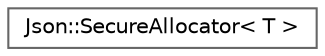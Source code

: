 digraph "Graphical Class Hierarchy"
{
 // LATEX_PDF_SIZE
  bgcolor="transparent";
  edge [fontname=Helvetica,fontsize=10,labelfontname=Helvetica,labelfontsize=10];
  node [fontname=Helvetica,fontsize=10,shape=box,height=0.2,width=0.4];
  rankdir="LR";
  Node0 [label="Json::SecureAllocator\< T \>",height=0.2,width=0.4,color="grey40", fillcolor="white", style="filled",URL="$class_json_1_1_secure_allocator.html",tooltip=" "];
}
